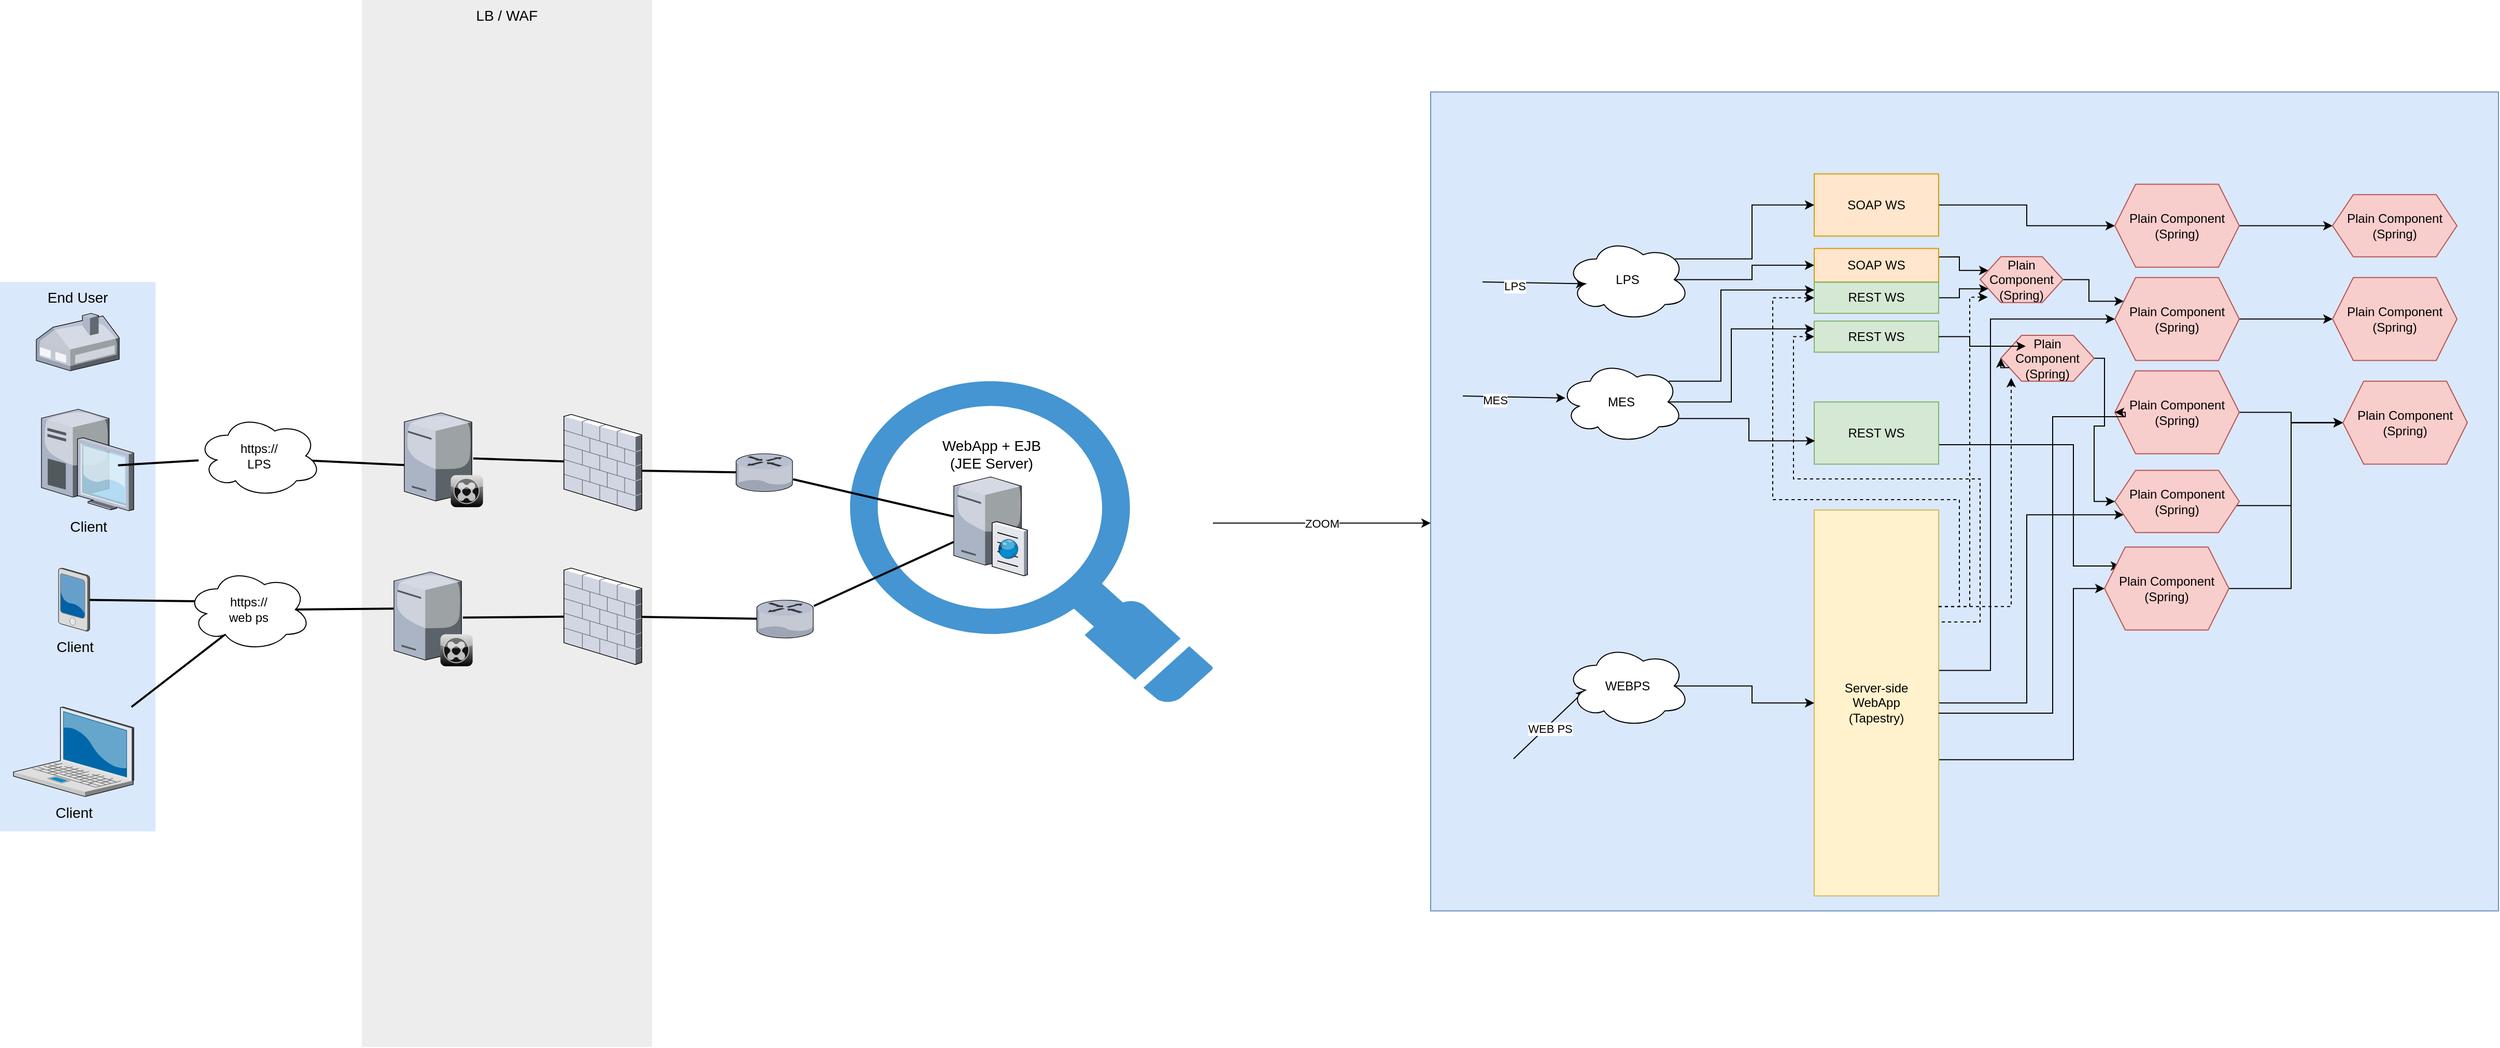 <mxfile version="22.1.11" type="github">
  <diagram name="Page-1" id="e3a06f82-3646-2815-327d-82caf3d4e204">
    <mxGraphModel dx="2074" dy="1140" grid="1" gridSize="10" guides="1" tooltips="1" connect="1" arrows="1" fold="1" page="1" pageScale="1.5" pageWidth="1169" pageHeight="826" background="none" math="0" shadow="0">
      <root>
        <mxCell id="0" style=";html=1;" />
        <mxCell id="1" style=";html=1;" parent="0" />
        <mxCell id="otNfWIO8C421rpofp8Mj-5" value="" style="shadow=0;dashed=0;html=1;strokeColor=none;fillColor=#4495D1;labelPosition=center;verticalLabelPosition=bottom;verticalAlign=top;align=center;outlineConnect=0;shape=mxgraph.veeam.magnifying_glass;pointerEvents=1;" parent="1" vertex="1">
          <mxGeometry x="1070" y="465.75" width="350" height="312" as="geometry" />
        </mxCell>
        <mxCell id="6a7d8f32e03d9370-59" value="LB / WAF" style="whiteSpace=wrap;html=1;fillColor=#EDEDED;fontSize=14;strokeColor=none;verticalAlign=top;" parent="1" vertex="1">
          <mxGeometry x="599" y="98" width="280" height="1010" as="geometry" />
        </mxCell>
        <mxCell id="6a7d8f32e03d9370-58" value="End User" style="whiteSpace=wrap;html=1;fillColor=#dae8fc;fontSize=14;strokeColor=none;verticalAlign=top;" parent="1" vertex="1">
          <mxGeometry x="250" y="370" width="150" height="530" as="geometry" />
        </mxCell>
        <mxCell id="6a7d8f32e03d9370-36" style="edgeStyle=none;rounded=0;html=1;startSize=10;endSize=10;jettySize=auto;orthogonalLoop=1;fontSize=14;endArrow=none;endFill=0;strokeWidth=2;entryX=0.31;entryY=0.8;entryDx=0;entryDy=0;entryPerimeter=0;" parent="1" source="6a7d8f32e03d9370-1" target="otNfWIO8C421rpofp8Mj-76" edge="1">
          <mxGeometry relative="1" as="geometry" />
        </mxCell>
        <mxCell id="6a7d8f32e03d9370-1" value="Client" style="verticalLabelPosition=bottom;aspect=fixed;html=1;verticalAlign=top;strokeColor=none;shape=mxgraph.citrix.laptop_2;fillColor=#66B2FF;gradientColor=#0066CC;fontSize=14;" parent="1" vertex="1">
          <mxGeometry x="263.0" y="780" width="116" height="86.5" as="geometry" />
        </mxCell>
        <mxCell id="6a7d8f32e03d9370-37" style="edgeStyle=none;rounded=0;html=1;startSize=10;endSize=10;jettySize=auto;orthogonalLoop=1;fontSize=14;endArrow=none;endFill=0;strokeWidth=2;entryX=0.07;entryY=0.4;entryDx=0;entryDy=0;entryPerimeter=0;" parent="1" source="6a7d8f32e03d9370-6" target="otNfWIO8C421rpofp8Mj-76" edge="1">
          <mxGeometry relative="1" as="geometry" />
        </mxCell>
        <mxCell id="6a7d8f32e03d9370-6" value="Client" style="verticalLabelPosition=bottom;aspect=fixed;html=1;verticalAlign=top;strokeColor=none;shape=mxgraph.citrix.pda;fillColor=#66B2FF;gradientColor=#0066CC;fontSize=14;" parent="1" vertex="1">
          <mxGeometry x="306.5" y="646" width="30" height="61" as="geometry" />
        </mxCell>
        <mxCell id="6a7d8f32e03d9370-39" style="edgeStyle=none;rounded=0;html=1;startSize=10;endSize=10;jettySize=auto;orthogonalLoop=1;fontSize=14;endArrow=none;endFill=0;strokeWidth=2;exitX=0.875;exitY=0.484;exitDx=0;exitDy=0;exitPerimeter=0;" parent="1" source="6a7d8f32e03d9370-14" target="6a7d8f32e03d9370-21" edge="1">
          <mxGeometry relative="1" as="geometry">
            <mxPoint x="737" y="846" as="targetPoint" />
            <mxPoint x="713" y="858.126" as="sourcePoint" />
          </mxGeometry>
        </mxCell>
        <mxCell id="6a7d8f32e03d9370-51" style="edgeStyle=none;rounded=0;html=1;startSize=10;endSize=10;jettySize=auto;orthogonalLoop=1;fontSize=14;endArrow=none;endFill=0;strokeWidth=2;" parent="1" source="6a7d8f32e03d9370-13" target="6a7d8f32e03d9370-15" edge="1">
          <mxGeometry relative="1" as="geometry" />
        </mxCell>
        <mxCell id="6a7d8f32e03d9370-13" value="" style="verticalLabelPosition=bottom;aspect=fixed;html=1;verticalAlign=top;strokeColor=none;shape=mxgraph.citrix.router;fillColor=#66B2FF;gradientColor=#0066CC;fontSize=14;" parent="1" vertex="1">
          <mxGeometry x="980" y="677" width="55" height="36.5" as="geometry" />
        </mxCell>
        <mxCell id="6a7d8f32e03d9370-14" value="" style="verticalLabelPosition=bottom;aspect=fixed;html=1;verticalAlign=top;strokeColor=none;shape=mxgraph.citrix.xenclient_synchronizer;fillColor=#CCCCCC;gradientColor=#000000;gradientDirection=south;fontSize=14;" parent="1" vertex="1">
          <mxGeometry x="630.0" y="649.75" width="76" height="91" as="geometry" />
        </mxCell>
        <mxCell id="6a7d8f32e03d9370-15" value="WebApp + EJB&lt;br&gt;(JEE Server)" style="verticalLabelPosition=top;aspect=fixed;html=1;verticalAlign=bottom;strokeColor=none;shape=mxgraph.citrix.cache_server;fillColor=#66B2FF;gradientColor=#0066CC;fontSize=14;labelPosition=center;align=center;" parent="1" vertex="1">
          <mxGeometry x="1170" y="555.75" width="71" height="97.5" as="geometry" />
        </mxCell>
        <mxCell id="6a7d8f32e03d9370-48" style="edgeStyle=none;rounded=0;html=1;startSize=10;endSize=10;jettySize=auto;orthogonalLoop=1;fontSize=14;endArrow=none;endFill=0;strokeWidth=2;" parent="1" source="6a7d8f32e03d9370-21" target="6a7d8f32e03d9370-13" edge="1">
          <mxGeometry relative="1" as="geometry" />
        </mxCell>
        <mxCell id="6a7d8f32e03d9370-21" value="" style="verticalLabelPosition=bottom;aspect=fixed;html=1;verticalAlign=top;strokeColor=none;shape=mxgraph.citrix.firewall;fillColor=#66B2FF;gradientColor=#0066CC;fontSize=14;" parent="1" vertex="1">
          <mxGeometry x="794" y="646" width="75" height="93" as="geometry" />
        </mxCell>
        <mxCell id="6a7d8f32e03d9370-23" value="" style="verticalLabelPosition=bottom;aspect=fixed;html=1;verticalAlign=top;strokeColor=none;shape=mxgraph.citrix.home_office;fillColor=#66B2FF;gradientColor=#0066CC;fontSize=14;" parent="1" vertex="1">
          <mxGeometry x="285" y="400.25" width="80" height="55.5" as="geometry" />
        </mxCell>
        <mxCell id="otNfWIO8C421rpofp8Mj-1" value="Client" style="verticalLabelPosition=bottom;aspect=fixed;html=1;verticalAlign=top;strokeColor=none;shape=mxgraph.citrix.desktop;fillColor=#66B2FF;gradientColor=#0066CC;fontSize=14;" parent="1" vertex="1">
          <mxGeometry x="290.0" y="492.75" width="89" height="98" as="geometry" />
        </mxCell>
        <mxCell id="otNfWIO8C421rpofp8Mj-4" style="edgeStyle=none;rounded=0;html=1;startSize=10;endSize=10;jettySize=auto;orthogonalLoop=1;fontSize=14;endArrow=none;endFill=0;strokeWidth=2;exitX=0.83;exitY=0.552;exitDx=0;exitDy=0;exitPerimeter=0;entryX=0.013;entryY=0.554;entryDx=0;entryDy=0;entryPerimeter=0;" parent="1" source="otNfWIO8C421rpofp8Mj-75" target="otNfWIO8C421rpofp8Mj-25" edge="1">
          <mxGeometry relative="1" as="geometry">
            <mxPoint x="347" y="685" as="sourcePoint" />
            <mxPoint x="580" y="690" as="targetPoint" />
          </mxGeometry>
        </mxCell>
        <mxCell id="otNfWIO8C421rpofp8Mj-17" value="" style="rounded=0;whiteSpace=wrap;html=1;fillColor=#dae8fc;strokeColor=#6c8ebf;" parent="1" vertex="1">
          <mxGeometry x="1630" y="186.75" width="1030" height="790" as="geometry" />
        </mxCell>
        <mxCell id="otNfWIO8C421rpofp8Mj-66" style="edgeStyle=orthogonalEdgeStyle;rounded=0;orthogonalLoop=1;jettySize=auto;html=1;exitX=1;exitY=0.5;exitDx=0;exitDy=0;entryX=0.125;entryY=0.228;entryDx=0;entryDy=0;entryPerimeter=0;" parent="1" target="otNfWIO8C421rpofp8Mj-38" edge="1">
          <mxGeometry relative="1" as="geometry">
            <mxPoint x="2267" y="630" as="targetPoint" />
            <mxPoint x="2050" y="526" as="sourcePoint" />
            <Array as="points">
              <mxPoint x="2050" y="527" />
              <mxPoint x="2250" y="527" />
              <mxPoint x="2250" y="644" />
            </Array>
          </mxGeometry>
        </mxCell>
        <mxCell id="otNfWIO8C421rpofp8Mj-18" value="REST WS" style="rounded=0;whiteSpace=wrap;html=1;fillColor=#d5e8d4;strokeColor=#82b366;" parent="1" vertex="1">
          <mxGeometry x="2000" y="485.75" width="120" height="60" as="geometry" />
        </mxCell>
        <mxCell id="otNfWIO8C421rpofp8Mj-55" style="edgeStyle=orthogonalEdgeStyle;rounded=0;orthogonalLoop=1;jettySize=auto;html=1;exitX=1;exitY=0.5;exitDx=0;exitDy=0;entryX=0;entryY=0.5;entryDx=0;entryDy=0;" parent="1" target="otNfWIO8C421rpofp8Mj-38" edge="1">
          <mxGeometry relative="1" as="geometry">
            <mxPoint x="2120" y="830.875" as="sourcePoint" />
            <mxPoint x="2290" y="720.5" as="targetPoint" />
            <Array as="points">
              <mxPoint x="2250" y="831" />
              <mxPoint x="2250" y="666" />
            </Array>
          </mxGeometry>
        </mxCell>
        <mxCell id="otNfWIO8C421rpofp8Mj-58" style="edgeStyle=orthogonalEdgeStyle;rounded=0;orthogonalLoop=1;jettySize=auto;html=1;exitX=1;exitY=0.5;exitDx=0;exitDy=0;entryX=0;entryY=0.5;entryDx=0;entryDy=0;" parent="1" source="otNfWIO8C421rpofp8Mj-19" target="otNfWIO8C421rpofp8Mj-34" edge="1">
          <mxGeometry relative="1" as="geometry">
            <Array as="points">
              <mxPoint x="2170" y="744.75" />
              <mxPoint x="2170" y="405.75" />
            </Array>
          </mxGeometry>
        </mxCell>
        <mxCell id="UHXSH73aIZiqOZ1Eyl-G-4" style="edgeStyle=orthogonalEdgeStyle;rounded=0;orthogonalLoop=1;jettySize=auto;html=1;exitX=1;exitY=0.25;exitDx=0;exitDy=0;entryX=0;entryY=0.5;entryDx=0;entryDy=0;dashed=1" parent="1" source="otNfWIO8C421rpofp8Mj-19" target="1ymfPKmcFopbmhQbIeXV-2" edge="1">
          <mxGeometry relative="1" as="geometry">
            <Array as="points">
              <mxPoint x="2120" y="698" />
              <mxPoint x="2160" y="698" />
              <mxPoint x="2160" y="560" />
              <mxPoint x="1980" y="560" />
              <mxPoint x="1980" y="423" />
            </Array>
          </mxGeometry>
        </mxCell>
        <mxCell id="u5oiCscIOgwdw_EkdSBx-4" style="edgeStyle=orthogonalEdgeStyle;rounded=0;orthogonalLoop=1;jettySize=auto;html=1;exitX=1;exitY=0.5;exitDx=0;exitDy=0;entryX=0;entryY=0.75;entryDx=0;entryDy=0;" parent="1" source="otNfWIO8C421rpofp8Mj-19" target="otNfWIO8C421rpofp8Mj-60" edge="1">
          <mxGeometry relative="1" as="geometry" />
        </mxCell>
        <mxCell id="otNfWIO8C421rpofp8Mj-19" value="Server-side&lt;br&gt;WebApp&lt;br&gt;(Tapestry)" style="rounded=0;whiteSpace=wrap;html=1;fillColor=#fff2cc;strokeColor=#d6b656;" parent="1" vertex="1">
          <mxGeometry x="2000" y="590" width="120" height="372.25" as="geometry" />
        </mxCell>
        <mxCell id="otNfWIO8C421rpofp8Mj-24" style="edgeStyle=none;rounded=0;html=1;startSize=10;endSize=10;jettySize=auto;orthogonalLoop=1;fontSize=14;endArrow=none;endFill=0;strokeWidth=2;exitX=0.875;exitY=0.484;exitDx=0;exitDy=0;exitPerimeter=0;" parent="1" source="otNfWIO8C421rpofp8Mj-25" target="otNfWIO8C421rpofp8Mj-26" edge="1">
          <mxGeometry relative="1" as="geometry">
            <mxPoint x="727" y="631" as="targetPoint" />
            <mxPoint x="703" y="643.126" as="sourcePoint" />
          </mxGeometry>
        </mxCell>
        <mxCell id="otNfWIO8C421rpofp8Mj-25" value="" style="verticalLabelPosition=bottom;aspect=fixed;html=1;verticalAlign=top;strokeColor=none;shape=mxgraph.citrix.xenclient_synchronizer;fillColor=#CCCCCC;gradientColor=#000000;gradientDirection=south;fontSize=14;" parent="1" vertex="1">
          <mxGeometry x="640.0" y="496.25" width="76" height="91" as="geometry" />
        </mxCell>
        <mxCell id="otNfWIO8C421rpofp8Mj-26" value="" style="verticalLabelPosition=bottom;aspect=fixed;html=1;verticalAlign=top;strokeColor=none;shape=mxgraph.citrix.firewall;fillColor=#66B2FF;gradientColor=#0066CC;fontSize=14;" parent="1" vertex="1">
          <mxGeometry x="794" y="497.75" width="75" height="93" as="geometry" />
        </mxCell>
        <mxCell id="aG5nzeYbMwQF4hwIKUs0-4" style="edgeStyle=orthogonalEdgeStyle;rounded=0;orthogonalLoop=1;jettySize=auto;html=1;exitX=1;exitY=0.25;exitDx=0;exitDy=0;entryX=0;entryY=0.25;entryDx=0;entryDy=0;" parent="1" source="otNfWIO8C421rpofp8Mj-27" target="aG5nzeYbMwQF4hwIKUs0-2" edge="1">
          <mxGeometry relative="1" as="geometry" />
        </mxCell>
        <mxCell id="otNfWIO8C421rpofp8Mj-27" value="SOAP WS" style="rounded=0;whiteSpace=wrap;html=1;fillColor=#ffe6cc;strokeColor=#d79b00;" parent="1" vertex="1">
          <mxGeometry x="2000" y="337.75" width="120" height="32.25" as="geometry" />
        </mxCell>
        <mxCell id="otNfWIO8C421rpofp8Mj-52" style="edgeStyle=orthogonalEdgeStyle;rounded=0;orthogonalLoop=1;jettySize=auto;html=1;exitX=1;exitY=0.5;exitDx=0;exitDy=0;entryX=0;entryY=0.5;entryDx=0;entryDy=0;" parent="1" source="otNfWIO8C421rpofp8Mj-28" target="otNfWIO8C421rpofp8Mj-31" edge="1">
          <mxGeometry relative="1" as="geometry" />
        </mxCell>
        <mxCell id="otNfWIO8C421rpofp8Mj-28" value="SOAP WS" style="rounded=0;whiteSpace=wrap;html=1;fillColor=#ffe6cc;strokeColor=#d79b00;" parent="1" vertex="1">
          <mxGeometry x="2000" y="265.75" width="120" height="60" as="geometry" />
        </mxCell>
        <mxCell id="otNfWIO8C421rpofp8Mj-65" style="edgeStyle=orthogonalEdgeStyle;rounded=0;orthogonalLoop=1;jettySize=auto;html=1;exitX=1;exitY=0.5;exitDx=0;exitDy=0;entryX=0;entryY=0.5;entryDx=0;entryDy=0;" parent="1" source="otNfWIO8C421rpofp8Mj-31" target="otNfWIO8C421rpofp8Mj-62" edge="1">
          <mxGeometry relative="1" as="geometry" />
        </mxCell>
        <mxCell id="otNfWIO8C421rpofp8Mj-31" value="Plain Component&lt;br style=&quot;border-color: var(--border-color);&quot;&gt;(Spring)" style="shape=hexagon;perimeter=hexagonPerimeter2;whiteSpace=wrap;html=1;fixedSize=1;fillColor=#f8cecc;strokeColor=#b85450;" parent="1" vertex="1">
          <mxGeometry x="2290" y="275.75" width="120" height="80" as="geometry" />
        </mxCell>
        <mxCell id="otNfWIO8C421rpofp8Mj-59" style="edgeStyle=orthogonalEdgeStyle;rounded=0;orthogonalLoop=1;jettySize=auto;html=1;exitX=1;exitY=0.5;exitDx=0;exitDy=0;entryX=0;entryY=0.5;entryDx=0;entryDy=0;" parent="1" source="otNfWIO8C421rpofp8Mj-32" target="otNfWIO8C421rpofp8Mj-37" edge="1">
          <mxGeometry relative="1" as="geometry" />
        </mxCell>
        <mxCell id="otNfWIO8C421rpofp8Mj-32" value="Plain Component&lt;br style=&quot;border-color: var(--border-color);&quot;&gt;(Spring)" style="shape=hexagon;perimeter=hexagonPerimeter2;whiteSpace=wrap;html=1;fixedSize=1;fillColor=#f8cecc;strokeColor=#b85450;" parent="1" vertex="1">
          <mxGeometry x="2290" y="455.75" width="120" height="80" as="geometry" />
        </mxCell>
        <mxCell id="otNfWIO8C421rpofp8Mj-50" style="edgeStyle=orthogonalEdgeStyle;rounded=0;orthogonalLoop=1;jettySize=auto;html=1;exitX=1;exitY=0.5;exitDx=0;exitDy=0;entryX=0;entryY=0.5;entryDx=0;entryDy=0;" parent="1" source="otNfWIO8C421rpofp8Mj-34" target="otNfWIO8C421rpofp8Mj-35" edge="1">
          <mxGeometry relative="1" as="geometry" />
        </mxCell>
        <mxCell id="otNfWIO8C421rpofp8Mj-34" value="Plain Component&lt;br style=&quot;border-color: var(--border-color);&quot;&gt;(Spring)" style="shape=hexagon;perimeter=hexagonPerimeter2;whiteSpace=wrap;html=1;fixedSize=1;fillColor=#f8cecc;strokeColor=#b85450;" parent="1" vertex="1">
          <mxGeometry x="2290" y="365.75" width="120" height="80" as="geometry" />
        </mxCell>
        <mxCell id="otNfWIO8C421rpofp8Mj-35" value="Plain Component&lt;br style=&quot;border-color: var(--border-color);&quot;&gt;(Spring)" style="shape=hexagon;perimeter=hexagonPerimeter2;whiteSpace=wrap;html=1;fixedSize=1;fillColor=#f8cecc;strokeColor=#b85450;" parent="1" vertex="1">
          <mxGeometry x="2500" y="365.75" width="120" height="80" as="geometry" />
        </mxCell>
        <mxCell id="otNfWIO8C421rpofp8Mj-48" style="edgeStyle=orthogonalEdgeStyle;rounded=0;orthogonalLoop=1;jettySize=auto;html=1;exitX=1;exitY=0.5;exitDx=0;exitDy=0;entryX=0;entryY=0.5;entryDx=0;entryDy=0;" parent="1" source="otNfWIO8C421rpofp8Mj-60" target="otNfWIO8C421rpofp8Mj-37" edge="1">
          <mxGeometry relative="1" as="geometry">
            <mxPoint x="2410" y="585.75" as="sourcePoint" />
            <Array as="points">
              <mxPoint x="2400" y="585.75" />
              <mxPoint x="2460" y="585.75" />
              <mxPoint x="2460" y="505.75" />
            </Array>
          </mxGeometry>
        </mxCell>
        <mxCell id="otNfWIO8C421rpofp8Mj-37" value="Plain Component&lt;br style=&quot;border-color: var(--border-color);&quot;&gt;(Spring)" style="shape=hexagon;perimeter=hexagonPerimeter2;whiteSpace=wrap;html=1;fixedSize=1;fillColor=#f8cecc;strokeColor=#b85450;" parent="1" vertex="1">
          <mxGeometry x="2510" y="465.75" width="120" height="80" as="geometry" />
        </mxCell>
        <mxCell id="otNfWIO8C421rpofp8Mj-47" style="edgeStyle=orthogonalEdgeStyle;rounded=0;orthogonalLoop=1;jettySize=auto;html=1;exitX=1;exitY=0.5;exitDx=0;exitDy=0;entryX=0;entryY=0.5;entryDx=0;entryDy=0;" parent="1" source="otNfWIO8C421rpofp8Mj-38" target="otNfWIO8C421rpofp8Mj-37" edge="1">
          <mxGeometry relative="1" as="geometry">
            <Array as="points">
              <mxPoint x="2460" y="665.75" />
              <mxPoint x="2460" y="505.75" />
            </Array>
          </mxGeometry>
        </mxCell>
        <mxCell id="otNfWIO8C421rpofp8Mj-38" value="Plain Component&lt;br style=&quot;border-color: var(--border-color);&quot;&gt;(Spring)" style="shape=hexagon;perimeter=hexagonPerimeter2;whiteSpace=wrap;html=1;fixedSize=1;fillColor=#f8cecc;strokeColor=#b85450;" parent="1" vertex="1">
          <mxGeometry x="2280" y="625.75" width="120" height="80" as="geometry" />
        </mxCell>
        <mxCell id="otNfWIO8C421rpofp8Mj-57" style="edgeStyle=orthogonalEdgeStyle;rounded=0;orthogonalLoop=1;jettySize=auto;html=1;entryX=0;entryY=0.5;entryDx=0;entryDy=0;" parent="1" target="otNfWIO8C421rpofp8Mj-32" edge="1">
          <mxGeometry relative="1" as="geometry">
            <Array as="points">
              <mxPoint x="2230" y="786" />
              <mxPoint x="2230" y="500" />
              <mxPoint x="2300" y="500" />
            </Array>
            <mxPoint x="2120" y="786" as="sourcePoint" />
            <mxPoint x="2300" y="468" as="targetPoint" />
          </mxGeometry>
        </mxCell>
        <mxCell id="otNfWIO8C421rpofp8Mj-60" value="Plain Component&lt;br&gt;(Spring)" style="shape=hexagon;perimeter=hexagonPerimeter2;whiteSpace=wrap;html=1;fixedSize=1;fillColor=#f8cecc;strokeColor=#b85450;" parent="1" vertex="1">
          <mxGeometry x="2290" y="551.75" width="120" height="60" as="geometry" />
        </mxCell>
        <mxCell id="otNfWIO8C421rpofp8Mj-62" value="Plain Component&lt;br&gt;(Spring)" style="shape=hexagon;perimeter=hexagonPerimeter2;whiteSpace=wrap;html=1;fixedSize=1;fillColor=#f8cecc;strokeColor=#b85450;" parent="1" vertex="1">
          <mxGeometry x="2500" y="285.75" width="120" height="60" as="geometry" />
        </mxCell>
        <mxCell id="otNfWIO8C421rpofp8Mj-16" value="ZOOM" style="endArrow=classic;html=1;rounded=0;entryX=0;entryY=0.5;entryDx=0;entryDy=0;" parent="1" edge="1">
          <mxGeometry x="-0.002" width="50" height="50" relative="1" as="geometry">
            <mxPoint x="1420" y="602.66" as="sourcePoint" />
            <mxPoint x="1630" y="602.66" as="targetPoint" />
            <mxPoint as="offset" />
          </mxGeometry>
        </mxCell>
        <mxCell id="otNfWIO8C421rpofp8Mj-69" value="" style="edgeStyle=none;rounded=0;html=1;startSize=10;endSize=10;jettySize=auto;orthogonalLoop=1;fontSize=14;endArrow=none;endFill=0;strokeWidth=2;exitX=1.006;exitY=0.585;exitDx=0;exitDy=0;exitPerimeter=0;" parent="1" source="otNfWIO8C421rpofp8Mj-26" target="otNfWIO8C421rpofp8Mj-67" edge="1">
          <mxGeometry relative="1" as="geometry">
            <mxPoint x="870" y="434.5" as="sourcePoint" />
            <mxPoint x="971" y="434.5" as="targetPoint" />
          </mxGeometry>
        </mxCell>
        <mxCell id="otNfWIO8C421rpofp8Mj-67" value="" style="verticalLabelPosition=bottom;aspect=fixed;html=1;verticalAlign=top;strokeColor=none;shape=mxgraph.citrix.router;fillColor=#66B2FF;gradientColor=#0066CC;fontSize=14;" parent="1" vertex="1">
          <mxGeometry x="960" y="535.75" width="55" height="36.5" as="geometry" />
        </mxCell>
        <mxCell id="otNfWIO8C421rpofp8Mj-71" value="" style="edgeStyle=none;rounded=0;html=1;startSize=10;endSize=10;jettySize=auto;orthogonalLoop=1;fontSize=14;endArrow=none;endFill=0;strokeWidth=2;" parent="1" source="otNfWIO8C421rpofp8Mj-67" target="6a7d8f32e03d9370-15" edge="1">
          <mxGeometry width="50" height="50" relative="1" as="geometry">
            <mxPoint x="1280" y="820" as="sourcePoint" />
            <mxPoint x="1330" y="770" as="targetPoint" />
          </mxGeometry>
        </mxCell>
        <mxCell id="otNfWIO8C421rpofp8Mj-76" value="https://&lt;br&gt;web ps" style="ellipse;shape=cloud;whiteSpace=wrap;html=1;" parent="1" vertex="1">
          <mxGeometry x="430" y="646" width="120" height="80" as="geometry" />
        </mxCell>
        <mxCell id="otNfWIO8C421rpofp8Mj-78" style="edgeStyle=none;rounded=0;html=1;startSize=10;endSize=10;jettySize=auto;orthogonalLoop=1;fontSize=14;endArrow=none;endFill=0;strokeWidth=2;entryX=-0.006;entryY=0.389;entryDx=0;entryDy=0;entryPerimeter=0;exitX=0.875;exitY=0.5;exitDx=0;exitDy=0;exitPerimeter=0;" parent="1" source="otNfWIO8C421rpofp8Mj-76" target="6a7d8f32e03d9370-14" edge="1">
          <mxGeometry relative="1" as="geometry">
            <mxPoint x="534" y="658" as="sourcePoint" />
            <mxPoint x="620" y="530" as="targetPoint" />
          </mxGeometry>
        </mxCell>
        <mxCell id="otNfWIO8C421rpofp8Mj-79" value="" style="endArrow=classic;html=1;rounded=0;entryX=0.16;entryY=0.55;entryDx=0;entryDy=0;entryPerimeter=0;" parent="1" target="otNfWIO8C421rpofp8Mj-97" edge="1">
          <mxGeometry width="50" height="50" relative="1" as="geometry">
            <mxPoint x="1710" y="830" as="sourcePoint" />
            <mxPoint x="1760" y="765" as="targetPoint" />
          </mxGeometry>
        </mxCell>
        <mxCell id="otNfWIO8C421rpofp8Mj-101" value="WEB PS" style="edgeLabel;html=1;align=center;verticalAlign=middle;resizable=0;points=[];" parent="otNfWIO8C421rpofp8Mj-79" vertex="1" connectable="0">
          <mxGeometry x="-0.075" y="-2" relative="1" as="geometry">
            <mxPoint x="1" as="offset" />
          </mxGeometry>
        </mxCell>
        <mxCell id="otNfWIO8C421rpofp8Mj-88" value="" style="endArrow=classic;html=1;rounded=0;entryX=0.16;entryY=0.55;entryDx=0;entryDy=0;entryPerimeter=0;" parent="1" target="otNfWIO8C421rpofp8Mj-90" edge="1">
          <mxGeometry width="50" height="50" relative="1" as="geometry">
            <mxPoint x="1680" y="370" as="sourcePoint" />
            <mxPoint x="1710" y="368" as="targetPoint" />
          </mxGeometry>
        </mxCell>
        <mxCell id="otNfWIO8C421rpofp8Mj-89" value="LPS" style="edgeLabel;html=1;align=center;verticalAlign=middle;resizable=0;points=[];" parent="otNfWIO8C421rpofp8Mj-88" vertex="1" connectable="0">
          <mxGeometry x="-0.388" y="-3" relative="1" as="geometry">
            <mxPoint as="offset" />
          </mxGeometry>
        </mxCell>
        <mxCell id="otNfWIO8C421rpofp8Mj-92" style="edgeStyle=orthogonalEdgeStyle;rounded=0;orthogonalLoop=1;jettySize=auto;html=1;exitX=0.88;exitY=0.25;exitDx=0;exitDy=0;exitPerimeter=0;entryX=0;entryY=0.5;entryDx=0;entryDy=0;" parent="1" source="otNfWIO8C421rpofp8Mj-90" target="otNfWIO8C421rpofp8Mj-28" edge="1">
          <mxGeometry relative="1" as="geometry" />
        </mxCell>
        <mxCell id="otNfWIO8C421rpofp8Mj-94" style="edgeStyle=orthogonalEdgeStyle;rounded=0;orthogonalLoop=1;jettySize=auto;html=1;exitX=0.875;exitY=0.5;exitDx=0;exitDy=0;exitPerimeter=0;entryX=0;entryY=0.5;entryDx=0;entryDy=0;" parent="1" source="otNfWIO8C421rpofp8Mj-90" target="otNfWIO8C421rpofp8Mj-27" edge="1">
          <mxGeometry relative="1" as="geometry" />
        </mxCell>
        <mxCell id="otNfWIO8C421rpofp8Mj-90" value="LPS" style="ellipse;shape=cloud;whiteSpace=wrap;html=1;" parent="1" vertex="1">
          <mxGeometry x="1760" y="327.75" width="120" height="80" as="geometry" />
        </mxCell>
        <mxCell id="otNfWIO8C421rpofp8Mj-99" style="edgeStyle=orthogonalEdgeStyle;rounded=0;orthogonalLoop=1;jettySize=auto;html=1;exitX=0.875;exitY=0.5;exitDx=0;exitDy=0;exitPerimeter=0;entryX=0;entryY=0.5;entryDx=0;entryDy=0;" parent="1" source="otNfWIO8C421rpofp8Mj-97" target="otNfWIO8C421rpofp8Mj-19" edge="1">
          <mxGeometry relative="1" as="geometry" />
        </mxCell>
        <mxCell id="otNfWIO8C421rpofp8Mj-97" value="WEBPS" style="ellipse;shape=cloud;whiteSpace=wrap;html=1;" parent="1" vertex="1">
          <mxGeometry x="1760" y="719.75" width="120" height="80" as="geometry" />
        </mxCell>
        <mxCell id="otNfWIO8C421rpofp8Mj-103" value="" style="edgeStyle=none;rounded=0;html=1;startSize=10;endSize=10;jettySize=auto;orthogonalLoop=1;fontSize=14;endArrow=none;endFill=0;strokeWidth=2;exitX=0.83;exitY=0.552;exitDx=0;exitDy=0;exitPerimeter=0;entryX=0.013;entryY=0.554;entryDx=0;entryDy=0;entryPerimeter=0;" parent="1" source="otNfWIO8C421rpofp8Mj-1" target="otNfWIO8C421rpofp8Mj-75" edge="1">
          <mxGeometry relative="1" as="geometry">
            <mxPoint x="364" y="547" as="sourcePoint" />
            <mxPoint x="641" y="547" as="targetPoint" />
          </mxGeometry>
        </mxCell>
        <mxCell id="otNfWIO8C421rpofp8Mj-75" value="https://&lt;br&gt;LPS" style="ellipse;shape=cloud;whiteSpace=wrap;html=1;" parent="1" vertex="1">
          <mxGeometry x="440" y="497.75" width="120" height="80" as="geometry" />
        </mxCell>
        <mxCell id="u5oiCscIOgwdw_EkdSBx-2" style="edgeStyle=orthogonalEdgeStyle;rounded=0;orthogonalLoop=1;jettySize=auto;html=1;exitX=1;exitY=0.25;exitDx=0;exitDy=0;entryX=0;entryY=0.5;entryDx=0;entryDy=0;dashed=1" parent="1" source="otNfWIO8C421rpofp8Mj-19" target="aG5nzeYbMwQF4hwIKUs0-1" edge="1">
          <mxGeometry relative="1" as="geometry">
            <Array as="points">
              <mxPoint x="2140" y="683" />
              <mxPoint x="2140" y="580" />
              <mxPoint x="1960" y="580" />
              <mxPoint x="1960" y="385" />
            </Array>
            <mxPoint x="2000" y="320" as="targetPoint" />
          </mxGeometry>
        </mxCell>
        <mxCell id="1ymfPKmcFopbmhQbIeXV-5" style="edgeStyle=orthogonalEdgeStyle;rounded=0;orthogonalLoop=1;jettySize=auto;html=1;exitX=1;exitY=0.5;exitDx=0;exitDy=0;entryX=0;entryY=0.5;entryDx=0;entryDy=0;" parent="1" source="1ymfPKmcFopbmhQbIeXV-1" target="otNfWIO8C421rpofp8Mj-60" edge="1">
          <mxGeometry relative="1" as="geometry">
            <Array as="points">
              <mxPoint x="2280" y="444" />
              <mxPoint x="2280" y="509" />
              <mxPoint x="2270" y="509" />
              <mxPoint x="2270" y="582" />
            </Array>
          </mxGeometry>
        </mxCell>
        <mxCell id="1ymfPKmcFopbmhQbIeXV-1" value="Plain Component&lt;br style=&quot;border-color: var(--border-color);&quot;&gt;(Spring)" style="shape=hexagon;perimeter=hexagonPerimeter2;whiteSpace=wrap;html=1;fixedSize=1;fillColor=#f8cecc;strokeColor=#b85450;" parent="1" vertex="1">
          <mxGeometry x="2180" y="421.5" width="90" height="44.25" as="geometry" />
        </mxCell>
        <mxCell id="1ymfPKmcFopbmhQbIeXV-2" value="REST WS" style="rounded=0;whiteSpace=wrap;html=1;fillColor=#d5e8d4;strokeColor=#82b366;" parent="1" vertex="1">
          <mxGeometry x="2000" y="407.75" width="120" height="30" as="geometry" />
        </mxCell>
        <mxCell id="1ymfPKmcFopbmhQbIeXV-3" style="edgeStyle=orthogonalEdgeStyle;rounded=0;orthogonalLoop=1;jettySize=auto;html=1;exitX=1;exitY=0.5;exitDx=0;exitDy=0;entryX=0.267;entryY=0.237;entryDx=0;entryDy=0;entryPerimeter=0;" parent="1" source="1ymfPKmcFopbmhQbIeXV-2" target="1ymfPKmcFopbmhQbIeXV-1" edge="1">
          <mxGeometry relative="1" as="geometry" />
        </mxCell>
        <mxCell id="wATVp7rB9urVUvGR0uSH-1" style="edgeStyle=orthogonalEdgeStyle;rounded=0;orthogonalLoop=1;jettySize=auto;html=1;exitX=0;exitY=0.75;exitDx=0;exitDy=0;entryX=0;entryY=0.5;entryDx=0;entryDy=0;" parent="1" source="1ymfPKmcFopbmhQbIeXV-1" target="1ymfPKmcFopbmhQbIeXV-1" edge="1">
          <mxGeometry relative="1" as="geometry" />
        </mxCell>
        <mxCell id="wATVp7rB9urVUvGR0uSH-6" style="edgeStyle=orthogonalEdgeStyle;rounded=0;orthogonalLoop=1;jettySize=auto;html=1;exitX=1;exitY=0.25;exitDx=0;exitDy=0;entryX=0.111;entryY=0.93;entryDx=0;entryDy=0;entryPerimeter=0;dashed=1" parent="1" source="otNfWIO8C421rpofp8Mj-19" target="1ymfPKmcFopbmhQbIeXV-1" edge="1">
          <mxGeometry relative="1" as="geometry" />
        </mxCell>
        <mxCell id="aG5nzeYbMwQF4hwIKUs0-5" style="edgeStyle=orthogonalEdgeStyle;rounded=0;orthogonalLoop=1;jettySize=auto;html=1;exitX=1;exitY=0.5;exitDx=0;exitDy=0;entryX=0;entryY=0.75;entryDx=0;entryDy=0;" parent="1" source="aG5nzeYbMwQF4hwIKUs0-1" target="aG5nzeYbMwQF4hwIKUs0-2" edge="1">
          <mxGeometry relative="1" as="geometry" />
        </mxCell>
        <mxCell id="aG5nzeYbMwQF4hwIKUs0-1" value="REST WS" style="rounded=0;whiteSpace=wrap;html=1;fillColor=#d5e8d4;strokeColor=#82b366;" parent="1" vertex="1">
          <mxGeometry x="2000" y="370.25" width="120" height="30" as="geometry" />
        </mxCell>
        <mxCell id="aG5nzeYbMwQF4hwIKUs0-6" style="edgeStyle=orthogonalEdgeStyle;rounded=0;orthogonalLoop=1;jettySize=auto;html=1;exitX=1;exitY=0.5;exitDx=0;exitDy=0;entryX=0;entryY=0.25;entryDx=0;entryDy=0;" parent="1" source="aG5nzeYbMwQF4hwIKUs0-2" target="otNfWIO8C421rpofp8Mj-34" edge="1">
          <mxGeometry relative="1" as="geometry" />
        </mxCell>
        <mxCell id="aG5nzeYbMwQF4hwIKUs0-2" value="Plain Component&lt;br style=&quot;border-color: var(--border-color);&quot;&gt;(Spring)" style="shape=hexagon;perimeter=hexagonPerimeter2;whiteSpace=wrap;html=1;fixedSize=1;fillColor=#f8cecc;strokeColor=#b85450;" parent="1" vertex="1">
          <mxGeometry x="2160" y="345.63" width="80" height="44.25" as="geometry" />
        </mxCell>
        <mxCell id="aG5nzeYbMwQF4hwIKUs0-8" style="edgeStyle=orthogonalEdgeStyle;rounded=0;orthogonalLoop=1;jettySize=auto;html=1;exitX=1;exitY=0.25;exitDx=0;exitDy=0;entryX=0.092;entryY=0.882;entryDx=0;entryDy=0;entryPerimeter=0;dashed=1" parent="1" source="otNfWIO8C421rpofp8Mj-19" target="aG5nzeYbMwQF4hwIKUs0-2" edge="1">
          <mxGeometry relative="1" as="geometry">
            <Array as="points">
              <mxPoint x="2150" y="683" />
              <mxPoint x="2150" y="385" />
            </Array>
          </mxGeometry>
        </mxCell>
        <mxCell id="hz_bVFR3244UpbhMUxFZ-5" style="edgeStyle=orthogonalEdgeStyle;rounded=0;orthogonalLoop=1;jettySize=auto;html=1;exitX=0.88;exitY=0.25;exitDx=0;exitDy=0;exitPerimeter=0;entryX=0;entryY=0.25;entryDx=0;entryDy=0;" edge="1" parent="1" source="hz_bVFR3244UpbhMUxFZ-1" target="aG5nzeYbMwQF4hwIKUs0-1">
          <mxGeometry relative="1" as="geometry">
            <Array as="points">
              <mxPoint x="1910" y="466" />
              <mxPoint x="1910" y="378" />
            </Array>
          </mxGeometry>
        </mxCell>
        <mxCell id="hz_bVFR3244UpbhMUxFZ-6" style="edgeStyle=orthogonalEdgeStyle;rounded=0;orthogonalLoop=1;jettySize=auto;html=1;exitX=0.875;exitY=0.5;exitDx=0;exitDy=0;exitPerimeter=0;entryX=0;entryY=0.25;entryDx=0;entryDy=0;" edge="1" parent="1" source="hz_bVFR3244UpbhMUxFZ-1" target="1ymfPKmcFopbmhQbIeXV-2">
          <mxGeometry relative="1" as="geometry">
            <Array as="points">
              <mxPoint x="1920" y="486" />
              <mxPoint x="1920" y="415" />
            </Array>
          </mxGeometry>
        </mxCell>
        <mxCell id="hz_bVFR3244UpbhMUxFZ-1" value="MES" style="ellipse;shape=cloud;whiteSpace=wrap;html=1;" vertex="1" parent="1">
          <mxGeometry x="1754" y="445.75" width="120" height="80" as="geometry" />
        </mxCell>
        <mxCell id="hz_bVFR3244UpbhMUxFZ-3" value="" style="endArrow=classic;html=1;rounded=0;entryX=0.16;entryY=0.55;entryDx=0;entryDy=0;entryPerimeter=0;" edge="1" parent="1">
          <mxGeometry width="50" height="50" relative="1" as="geometry">
            <mxPoint x="1661" y="480" as="sourcePoint" />
            <mxPoint x="1760" y="482" as="targetPoint" />
          </mxGeometry>
        </mxCell>
        <mxCell id="hz_bVFR3244UpbhMUxFZ-4" value="MES" style="edgeLabel;html=1;align=center;verticalAlign=middle;resizable=0;points=[];" vertex="1" connectable="0" parent="hz_bVFR3244UpbhMUxFZ-3">
          <mxGeometry x="-0.388" y="-3" relative="1" as="geometry">
            <mxPoint as="offset" />
          </mxGeometry>
        </mxCell>
        <mxCell id="hz_bVFR3244UpbhMUxFZ-7" style="edgeStyle=orthogonalEdgeStyle;rounded=0;orthogonalLoop=1;jettySize=auto;html=1;exitX=0.96;exitY=0.7;exitDx=0;exitDy=0;exitPerimeter=0;entryX=0.006;entryY=0.626;entryDx=0;entryDy=0;entryPerimeter=0;" edge="1" parent="1" source="hz_bVFR3244UpbhMUxFZ-1" target="otNfWIO8C421rpofp8Mj-18">
          <mxGeometry relative="1" as="geometry" />
        </mxCell>
      </root>
    </mxGraphModel>
  </diagram>
</mxfile>

